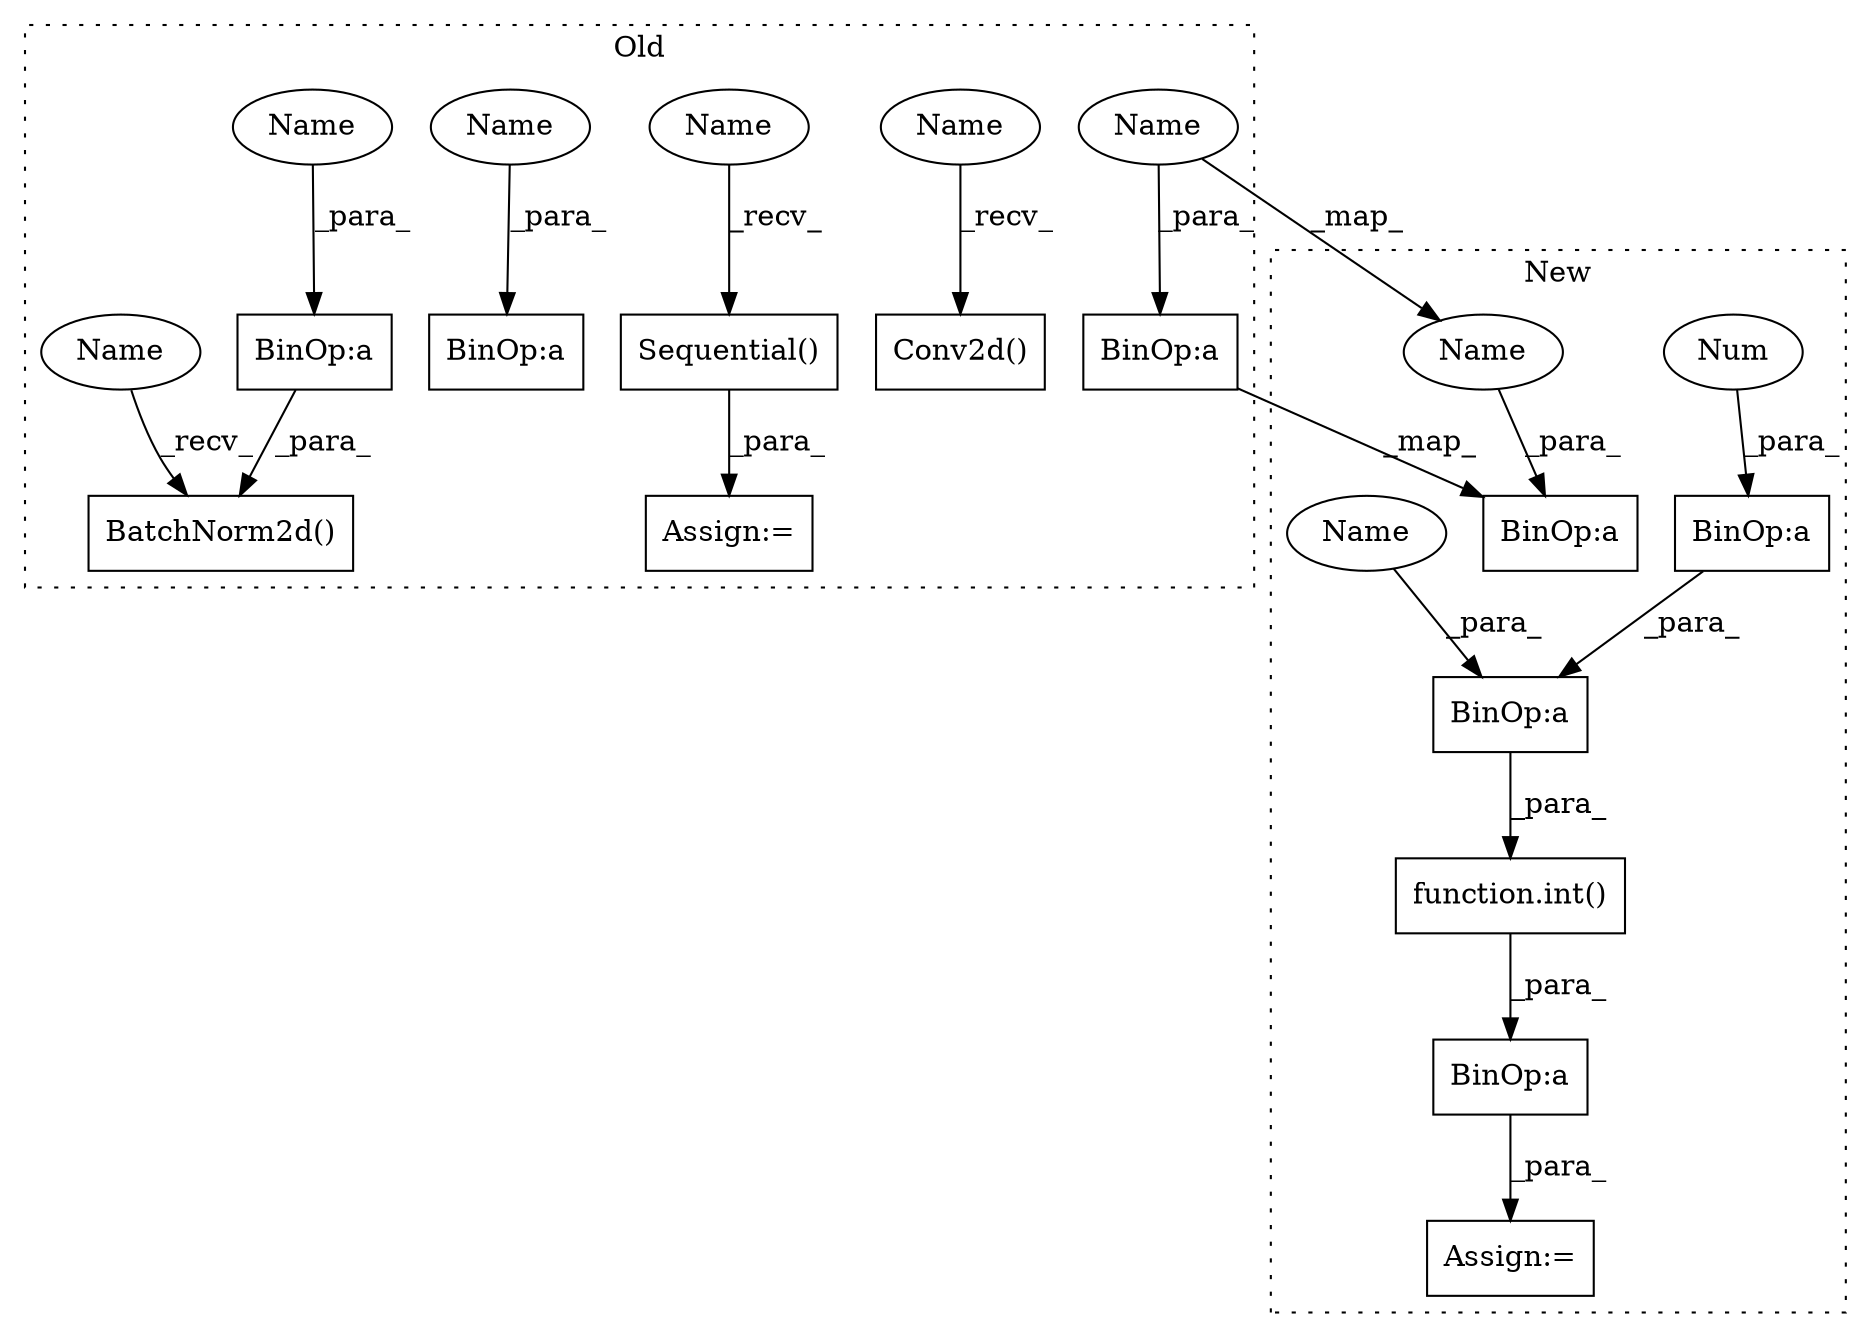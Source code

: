 digraph G {
subgraph cluster0 {
1 [label="BatchNorm2d()" a="75" s="2018,2054" l="15,1" shape="box"];
3 [label="BinOp:a" a="82" s="2047" l="1" shape="box"];
5 [label="Conv2d()" a="75" s="1915,1957" l="10,43" shape="box"];
6 [label="Sequential()" a="75" s="1776" l="15" shape="box"];
10 [label="BinOp:a" a="82" s="1567" l="3" shape="box"];
11 [label="Assign:=" a="68" s="1773" l="3" shape="box"];
14 [label="BinOp:a" a="82" s="1740" l="1" shape="box"];
15 [label="Name" a="87" s="1915" l="2" shape="ellipse"];
16 [label="Name" a="87" s="1776" l="2" shape="ellipse"];
17 [label="Name" a="87" s="2018" l="2" shape="ellipse"];
18 [label="Name" a="87" s="1561" l="6" shape="ellipse"];
19 [label="Name" a="87" s="1741" l="6" shape="ellipse"];
20 [label="Name" a="87" s="2048" l="6" shape="ellipse"];
label = "Old";
style="dotted";
}
subgraph cluster1 {
2 [label="function.int()" a="75" s="2277,2308" l="4,1" shape="box"];
4 [label="BinOp:a" a="82" s="2301" l="3" shape="box"];
7 [label="Num" a="76" s="2304" l="3" shape="ellipse"];
8 [label="BinOp:a" a="82" s="2309" l="3" shape="box"];
9 [label="BinOp:a" a="82" s="2287" l="3" shape="box"];
12 [label="Assign:=" a="68" s="2467" l="3" shape="box"];
13 [label="BinOp:a" a="82" s="2815" l="3" shape="box"];
21 [label="Name" a="87" s="2809" l="6" shape="ellipse"];
22 [label="Name" a="87" s="2281" l="6" shape="ellipse"];
label = "New";
style="dotted";
}
2 -> 8 [label="_para_"];
3 -> 1 [label="_para_"];
4 -> 9 [label="_para_"];
6 -> 11 [label="_para_"];
7 -> 4 [label="_para_"];
8 -> 12 [label="_para_"];
9 -> 2 [label="_para_"];
14 -> 13 [label="_map_"];
15 -> 5 [label="_recv_"];
16 -> 6 [label="_recv_"];
17 -> 1 [label="_recv_"];
18 -> 10 [label="_para_"];
19 -> 14 [label="_para_"];
19 -> 21 [label="_map_"];
20 -> 3 [label="_para_"];
21 -> 13 [label="_para_"];
22 -> 9 [label="_para_"];
}